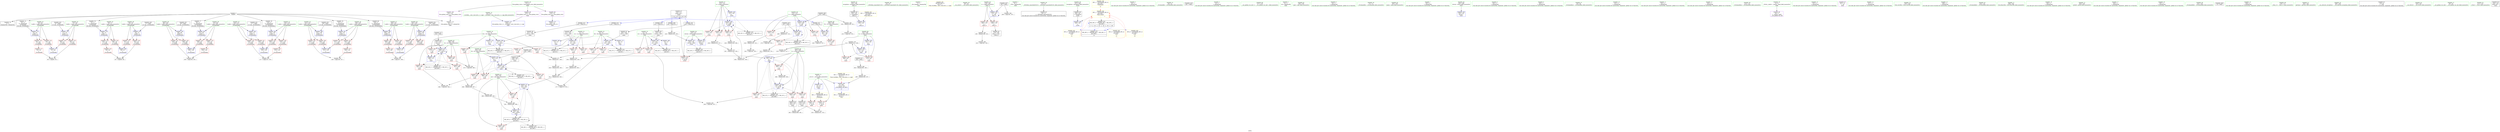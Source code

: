 digraph "SVFG" {
	label="SVFG";

	Node0x55e308a3db30 [shape=record,color=grey,label="{NodeID: 0\nNullPtr}"];
	Node0x55e308a3db30 -> Node0x55e308a63900[style=solid];
	Node0x55e308a3db30 -> Node0x55e308a63a00[style=solid];
	Node0x55e308a3db30 -> Node0x55e308a63ad0[style=solid];
	Node0x55e308a3db30 -> Node0x55e308a63ba0[style=solid];
	Node0x55e308a3db30 -> Node0x55e308a63c70[style=solid];
	Node0x55e308a3db30 -> Node0x55e308a63d40[style=solid];
	Node0x55e308a3db30 -> Node0x55e308a63e10[style=solid];
	Node0x55e308a3db30 -> Node0x55e308a69cd0[style=solid];
	Node0x55e308a71ec0 [shape=record,color=grey,label="{NodeID: 277\n339 = Binary(337, 338, )\n}"];
	Node0x55e308a71ec0 -> Node0x55e308a65ec0[style=solid];
	Node0x55e308a64d10 [shape=record,color=blue,label="{NodeID: 194\n200\<--191\n\<--\n_Z4in_cv\n}"];
	Node0x55e308a61e40 [shape=record,color=red,label="{NodeID: 111\n376\<--19\n\<--B2\nmain\n}"];
	Node0x55e308a61e40 -> Node0x55e308a72c40[style=solid];
	Node0x55e308a5ff90 [shape=record,color=green,label="{NodeID: 28\n32\<--33\n_ZNSt8ios_base4InitC1Ev\<--_ZNSt8ios_base4InitC1Ev_field_insensitive\n}"];
	Node0x55e308a67f10 [shape=record,color=red,label="{NodeID: 139\n172\<--160\n\<--t.addr\n_Z5chmaxRdd\n}"];
	Node0x55e308a67f10 -> Node0x55e308a64b70[style=solid];
	Node0x55e308a62910 [shape=record,color=green,label="{NodeID: 56\n220\<--221\nretval\<--retval_field_insensitive\n_Z2inv\n}"];
	Node0x55e308a62910 -> Node0x55e308a683f0[style=solid];
	Node0x55e308a62910 -> Node0x55e308a64f80[style=solid];
	Node0x55e308a62910 -> Node0x55e308a652c0[style=solid];
	Node0x55e308aa0130 [shape=record,color=black,label="{NodeID: 416\n329 = PHI(219, )\n}"];
	Node0x55e308aa0130 -> Node0x55e308a64760[style=solid];
	Node0x55e308a87e70 [shape=record,color=yellow,style=double,label="{NodeID: 333\n38V_1 = ENCHI(MR_38V_0)\npts\{11 \}\nFun[main]}"];
	Node0x55e308a87e70 -> Node0x55e308a61620[style=dashed];
	Node0x55e308a87e70 -> Node0x55e308a616f0[style=dashed];
	Node0x55e308a695d0 [shape=record,color=blue,label="{NodeID: 167\n9\<--10\n_ZL1G\<--\nGlob }"];
	Node0x55e308a695d0 -> Node0x55e308a87e70[style=dashed];
	Node0x55e308a641b0 [shape=record,color=black,label="{NodeID: 84\n200\<--195\n\<--exception\n_Z4in_cv\n}"];
	Node0x55e308a641b0 -> Node0x55e308a64d10[style=solid];
	Node0x55e308a5c830 [shape=record,color=green,label="{NodeID: 1\n7\<--1\n__dso_handle\<--dummyObj\nGlob }"];
	Node0x55e308a82070 [shape=record,color=yellow,style=double,label="{NodeID: 361\nRETMU(38V_2)\npts\{11 \}\nFun[_GLOBAL__sub_I_hos.lyric_2_1.cpp]}"];
	Node0x55e308a72040 [shape=record,color=grey,label="{NodeID: 278\n334 = Binary(332, 333, )\n}"];
	Node0x55e308a72040 -> Node0x55e308a66040[style=solid];
	Node0x55e308a64de0 [shape=record,color=blue,label="{NodeID: 195\n222\<--193\nx\<--\n_Z2inv\n}"];
	Node0x55e308a64de0 -> Node0x55e308a684c0[style=dashed];
	Node0x55e308a64de0 -> Node0x55e308a68590[style=dashed];
	Node0x55e308a64de0 -> Node0x55e308a65120[style=dashed];
	Node0x55e308a64de0 -> Node0x55e308a85e80[style=dashed];
	Node0x55e308a61f10 [shape=record,color=red,label="{NodeID: 112\n379\<--19\n\<--B2\nmain\n}"];
	Node0x55e308a61f10 -> Node0x55e308a6cf30[style=solid];
	Node0x55e308a60090 [shape=record,color=green,label="{NodeID: 29\n38\<--39\n__cxa_atexit\<--__cxa_atexit_field_insensitive\n}"];
	Node0x55e308a67fe0 [shape=record,color=red,label="{NodeID: 140\n168\<--162\n\<--f.addr\n_Z5chmaxRdd\n}"];
	Node0x55e308a67fe0 -> Node0x55e308a733c0[style=solid];
	Node0x55e308a629e0 [shape=record,color=green,label="{NodeID: 57\n222\<--223\nx\<--x_field_insensitive\n_Z2inv\n}"];
	Node0x55e308a629e0 -> Node0x55e308a684c0[style=solid];
	Node0x55e308a629e0 -> Node0x55e308a68590[style=solid];
	Node0x55e308a629e0 -> Node0x55e308a68660[style=solid];
	Node0x55e308a629e0 -> Node0x55e308a64de0[style=solid];
	Node0x55e308a629e0 -> Node0x55e308a65120[style=solid];
	Node0x55e308aa0270 [shape=record,color=black,label="{NodeID: 417\n354 = PHI()\n}"];
	Node0x55e308aa0270 -> Node0x55e308a64900[style=solid];
	Node0x55e308a696d0 [shape=record,color=blue,label="{NodeID: 168\n12\<--13\nA1\<--\nGlob }"];
	Node0x55e308a696d0 -> Node0x55e308a82690[style=dashed];
	Node0x55e308a64280 [shape=record,color=black,label="{NodeID: 85\n178\<--208\n_Z4in_cv_ret\<--\n_Z4in_cv\n}"];
	Node0x55e308a51110 [shape=record,color=green,label="{NodeID: 2\n8\<--1\n_ZTIi\<--dummyObj\nGlob }"];
	Node0x55e308a721c0 [shape=record,color=grey,label="{NodeID: 279\n315 = Binary(314, 260, )\n}"];
	Node0x55e308a721c0 -> Node0x55e308a656d0[style=solid];
	Node0x55e308a721c0 -> Node0x55e308a72dc0[style=solid];
	Node0x55e308a64eb0 [shape=record,color=blue,label="{NodeID: 196\n224\<--228\nc\<--call\n_Z2inv\n}"];
	Node0x55e308a64eb0 -> Node0x55e308a68730[style=dashed];
	Node0x55e308a64eb0 -> Node0x55e308a68800[style=dashed];
	Node0x55e308a64eb0 -> Node0x55e308a688d0[style=dashed];
	Node0x55e308a64eb0 -> Node0x55e308a64eb0[style=dashed];
	Node0x55e308a64eb0 -> Node0x55e308a651f0[style=dashed];
	Node0x55e308a64eb0 -> Node0x55e308a86380[style=dashed];
	Node0x55e308a61fe0 [shape=record,color=red,label="{NodeID: 113\n61\<--55\n\<--t.addr\n_Z5chminRii\n}"];
	Node0x55e308a61fe0 -> Node0x55e308a66d30[style=solid];
	Node0x55e308a60190 [shape=record,color=green,label="{NodeID: 30\n37\<--43\n_ZNSt8ios_base4InitD1Ev\<--_ZNSt8ios_base4InitD1Ev_field_insensitive\n}"];
	Node0x55e308a60190 -> Node0x55e308a63fe0[style=solid];
	Node0x55e308a680b0 [shape=record,color=red,label="{NodeID: 141\n171\<--162\n\<--f.addr\n_Z5chmaxRdd\n}"];
	Node0x55e308a680b0 -> Node0x55e308a64b70[style=solid];
	Node0x55e308a62ab0 [shape=record,color=green,label="{NodeID: 58\n224\<--225\nc\<--c_field_insensitive\n_Z2inv\n}"];
	Node0x55e308a62ab0 -> Node0x55e308a68730[style=solid];
	Node0x55e308a62ab0 -> Node0x55e308a68800[style=solid];
	Node0x55e308a62ab0 -> Node0x55e308a688d0[style=solid];
	Node0x55e308a62ab0 -> Node0x55e308a64eb0[style=solid];
	Node0x55e308a62ab0 -> Node0x55e308a651f0[style=solid];
	Node0x55e308aa0340 [shape=record,color=black,label="{NodeID: 418\n363 = PHI()\n}"];
	Node0x55e308aa0340 -> Node0x55e308a64aa0[style=solid];
	Node0x55e308a697d0 [shape=record,color=blue,label="{NodeID: 169\n15\<--13\nA2\<--\nGlob }"];
	Node0x55e308a697d0 -> Node0x55e308a82780[style=dashed];
	Node0x55e308a64350 [shape=record,color=black,label="{NodeID: 86\n249\<--247\n\<--exception\n_Z2inv\n}"];
	Node0x55e308a64350 -> Node0x55e308a65050[style=solid];
	Node0x55e308a502c0 [shape=record,color=green,label="{NodeID: 3\n10\<--1\n\<--dummyObj\nCan only get source location for instruction, argument, global var or function.}"];
	Node0x55e308a72340 [shape=record,color=grey,label="{NodeID: 280\n284 = Binary(285, 280, )\n}"];
	Node0x55e308a72340 -> Node0x55e308a724c0[style=solid];
	Node0x55e308a64f80 [shape=record,color=blue,label="{NodeID: 197\n220\<--240\nretval\<--sub3\n_Z2inv\n}"];
	Node0x55e308a64f80 -> Node0x55e308a85980[style=dashed];
	Node0x55e308a620b0 [shape=record,color=red,label="{NodeID: 114\n67\<--55\n\<--t.addr\n_Z5chminRii\n}"];
	Node0x55e308a620b0 -> Node0x55e308a69f70[style=solid];
	Node0x55e308a60290 [shape=record,color=green,label="{NodeID: 31\n50\<--51\n_Z5chminRii\<--_Z5chminRii_field_insensitive\n}"];
	Node0x55e308a68180 [shape=record,color=red,label="{NodeID: 142\n167\<--166\n\<--\n_Z5chmaxRdd\n}"];
	Node0x55e308a68180 -> Node0x55e308a733c0[style=solid];
	Node0x55e308a62b80 [shape=record,color=green,label="{NodeID: 59\n247\<--248\nexception\<--exception_field_insensitive\n_Z2inv\n}"];
	Node0x55e308a62b80 -> Node0x55e308a64350[style=solid];
	Node0x55e308aa0410 [shape=record,color=black,label="{NodeID: 419\n402 = PHI()\n}"];
	Node0x55e308a698d0 [shape=record,color=blue,label="{NodeID: 170\n17\<--13\nB1\<--\nGlob }"];
	Node0x55e308a698d0 -> Node0x55e308a82c80[style=dashed];
	Node0x55e308a64420 [shape=record,color=black,label="{NodeID: 87\n219\<--275\n_Z2inv_ret\<--\n_Z2inv\n|{<s0>7|<s1>12|<s2>13|<s3>14|<s4>15|<s5>16}}"];
	Node0x55e308a64420:s0 -> Node0x55e308a9f970[style=solid,color=blue];
	Node0x55e308a64420:s1 -> Node0x55e308a9fc40[style=solid,color=blue];
	Node0x55e308a64420:s2 -> Node0x55e308a9fd70[style=solid,color=blue];
	Node0x55e308a64420:s3 -> Node0x55e308a9feb0[style=solid,color=blue];
	Node0x55e308a64420:s4 -> Node0x55e308a9fff0[style=solid,color=blue];
	Node0x55e308a64420:s5 -> Node0x55e308aa0130[style=solid,color=blue];
	Node0x55e308a50ab0 [shape=record,color=green,label="{NodeID: 4\n13\<--1\n\<--dummyObj\nCan only get source location for instruction, argument, global var or function.}"];
	Node0x55e308a724c0 [shape=record,color=grey,label="{NodeID: 281\n286 = Binary(284, 287, )\n}"];
	Node0x55e308a724c0 -> Node0x55e308a65390[style=solid];
	Node0x55e308a65050 [shape=record,color=blue,label="{NodeID: 198\n249\<--191\n\<--\n_Z2inv\n}"];
	Node0x55e308a66b90 [shape=record,color=red,label="{NodeID: 115\n63\<--57\n\<--f.addr\n_Z5chminRii\n}"];
	Node0x55e308a66b90 -> Node0x55e308a73cc0[style=solid];
	Node0x55e308a60390 [shape=record,color=green,label="{NodeID: 32\n55\<--56\nt.addr\<--t.addr_field_insensitive\n_Z5chminRii\n}"];
	Node0x55e308a60390 -> Node0x55e308a61fe0[style=solid];
	Node0x55e308a60390 -> Node0x55e308a620b0[style=solid];
	Node0x55e308a60390 -> Node0x55e308a69dd0[style=solid];
	Node0x55e308a68250 [shape=record,color=red,label="{NodeID: 143\n189\<--179\n\<--c\n_Z4in_cv\n}"];
	Node0x55e308a68250 -> Node0x55e308a727c0[style=solid];
	Node0x55e308a62c50 [shape=record,color=green,label="{NodeID: 60\n277\<--278\n__cxx_global_var_init.1\<--__cxx_global_var_init.1_field_insensitive\n}"];
	Node0x55e308aa04e0 [shape=record,color=black,label="{NodeID: 420\n75 = PHI()\n1st arg _Z5chmaxRii }"];
	Node0x55e308aa04e0 -> Node0x55e308a6a110[style=solid];
	Node0x55e308a699d0 [shape=record,color=blue,label="{NodeID: 171\n19\<--13\nB2\<--\nGlob }"];
	Node0x55e308a699d0 -> Node0x55e308a83180[style=dashed];
	Node0x55e308a644f0 [shape=record,color=black,label="{NodeID: 88\n321\<--320\nconv\<--call1\nmain\n}"];
	Node0x55e308a644f0 -> Node0x55e308a657a0[style=solid];
	Node0x55e308a50b40 [shape=record,color=green,label="{NodeID: 5\n21\<--1\n.str\<--dummyObj\nGlob }"];
	Node0x55e308a72640 [shape=record,color=grey,label="{NodeID: 282\n362 = Binary(360, 361, )\n}"];
	Node0x55e308a65120 [shape=record,color=blue,label="{NodeID: 199\n222\<--264\nx\<--add8\n_Z2inv\n}"];
	Node0x55e308a65120 -> Node0x55e308a684c0[style=dashed];
	Node0x55e308a65120 -> Node0x55e308a68590[style=dashed];
	Node0x55e308a65120 -> Node0x55e308a68660[style=dashed];
	Node0x55e308a65120 -> Node0x55e308a65120[style=dashed];
	Node0x55e308a65120 -> Node0x55e308a85e80[style=dashed];
	Node0x55e308a66c60 [shape=record,color=red,label="{NodeID: 116\n66\<--57\n\<--f.addr\n_Z5chminRii\n}"];
	Node0x55e308a66c60 -> Node0x55e308a69f70[style=solid];
	Node0x55e308a60460 [shape=record,color=green,label="{NodeID: 33\n57\<--58\nf.addr\<--f.addr_field_insensitive\n_Z5chminRii\n}"];
	Node0x55e308a60460 -> Node0x55e308a66b90[style=solid];
	Node0x55e308a60460 -> Node0x55e308a66c60[style=solid];
	Node0x55e308a60460 -> Node0x55e308a69ea0[style=solid];
	Node0x55e308a68320 [shape=record,color=red,label="{NodeID: 144\n208\<--179\n\<--c\n_Z4in_cv\n}"];
	Node0x55e308a68320 -> Node0x55e308a64280[style=solid];
	Node0x55e308a62d50 [shape=record,color=green,label="{NodeID: 61\n282\<--283\nsqrt\<--sqrt_field_insensitive\n}"];
	Node0x55e308aa05e0 [shape=record,color=black,label="{NodeID: 421\n117 = PHI()\n1st arg _Z5chmaxRxx }"];
	Node0x55e308aa05e0 -> Node0x55e308a6a5f0[style=solid];
	Node0x55e308a88300 [shape=record,color=yellow,style=double,label="{NodeID: 338\n36V_1 = ENCHI(MR_36V_0)\npts\{248 \}\nFun[main]|{<s0>12}}"];
	Node0x55e308a88300:s0 -> Node0x55e308a893b0[style=dashed,color=red];
	Node0x55e308a69ad0 [shape=record,color=blue,label="{NodeID: 172\n419\<--24\nllvm.global_ctors_0\<--\nGlob }"];
	Node0x55e308a645c0 [shape=record,color=black,label="{NodeID: 89\n324\<--323\nconv3\<--call2\nmain\n}"];
	Node0x55e308a645c0 -> Node0x55e308a65870[style=solid];
	Node0x55e308a552c0 [shape=record,color=green,label="{NodeID: 6\n24\<--1\n\<--dummyObj\nCan only get source location for instruction, argument, global var or function.}"];
	Node0x55e308a727c0 [shape=record,color=grey,label="{NodeID: 283\n190 = Binary(189, 191, )\n}"];
	Node0x55e308a727c0 -> Node0x55e308a73fc0[style=solid];
	Node0x55e308a651f0 [shape=record,color=blue,label="{NodeID: 200\n224\<--267\nc\<--call9\n_Z2inv\n}"];
	Node0x55e308a651f0 -> Node0x55e308a688d0[style=dashed];
	Node0x55e308a651f0 -> Node0x55e308a651f0[style=dashed];
	Node0x55e308a651f0 -> Node0x55e308a86380[style=dashed];
	Node0x55e308a66d30 [shape=record,color=red,label="{NodeID: 117\n62\<--61\n\<--\n_Z5chminRii\n}"];
	Node0x55e308a66d30 -> Node0x55e308a73cc0[style=solid];
	Node0x55e308a60530 [shape=record,color=green,label="{NodeID: 34\n71\<--72\n_Z5chmaxRii\<--_Z5chmaxRii_field_insensitive\n}"];
	Node0x55e308a82690 [shape=record,color=black,label="{NodeID: 311\nMR_41V_2 = PHI(MR_41V_3, MR_41V_1, )\npts\{14 \}\n}"];
	Node0x55e308a82690 -> Node0x55e308a657a0[style=dashed];
	Node0x55e308a683f0 [shape=record,color=red,label="{NodeID: 145\n275\<--220\n\<--retval\n_Z2inv\n}"];
	Node0x55e308a683f0 -> Node0x55e308a64420[style=solid];
	Node0x55e308a62e50 [shape=record,color=green,label="{NodeID: 62\n292\<--293\nmain\<--main_field_insensitive\n}"];
	Node0x55e308aa0800 [shape=record,color=black,label="{NodeID: 422\n96 = PHI()\n1st arg _Z5chminRxx }"];
	Node0x55e308aa0800 -> Node0x55e308a6a380[style=solid];
	Node0x55e308a69bd0 [shape=record,color=blue,label="{NodeID: 173\n420\<--25\nllvm.global_ctors_1\<--_GLOBAL__sub_I_hos.lyric_2_1.cpp\nGlob }"];
	Node0x55e308a64690 [shape=record,color=black,label="{NodeID: 90\n327\<--326\nconv5\<--call4\nmain\n}"];
	Node0x55e308a64690 -> Node0x55e308a65940[style=solid];
	Node0x55e308a55350 [shape=record,color=green,label="{NodeID: 7\n187\<--1\n\<--dummyObj\nCan only get source location for instruction, argument, global var or function.}"];
	Node0x55e308a72940 [shape=record,color=grey,label="{NodeID: 284\n245 = cmp(244, 193, )\n}"];
	Node0x55e308a652c0 [shape=record,color=blue,label="{NodeID: 201\n220\<--272\nretval\<--\n_Z2inv\n}"];
	Node0x55e308a652c0 -> Node0x55e308a85980[style=dashed];
	Node0x55e308a66e00 [shape=record,color=red,label="{NodeID: 118\n82\<--76\n\<--t.addr\n_Z5chmaxRii\n}"];
	Node0x55e308a66e00 -> Node0x55e308a67140[style=solid];
	Node0x55e308a60630 [shape=record,color=green,label="{NodeID: 35\n76\<--77\nt.addr\<--t.addr_field_insensitive\n_Z5chmaxRii\n}"];
	Node0x55e308a60630 -> Node0x55e308a66e00[style=solid];
	Node0x55e308a60630 -> Node0x55e308a66ed0[style=solid];
	Node0x55e308a60630 -> Node0x55e308a6a040[style=solid];
	Node0x55e308a82780 [shape=record,color=black,label="{NodeID: 312\nMR_43V_2 = PHI(MR_43V_3, MR_43V_1, )\npts\{16 \}\n}"];
	Node0x55e308a82780 -> Node0x55e308a65870[style=dashed];
	Node0x55e308a684c0 [shape=record,color=red,label="{NodeID: 146\n255\<--222\n\<--x\n_Z2inv\n}"];
	Node0x55e308a684c0 -> Node0x55e308a66640[style=solid];
	Node0x55e308a62f50 [shape=record,color=green,label="{NodeID: 63\n295\<--296\nretval\<--retval_field_insensitive\nmain\n}"];
	Node0x55e308a62f50 -> Node0x55e308a65460[style=solid];
	Node0x55e308aa08d0 [shape=record,color=black,label="{NodeID: 423\n138 = PHI()\n1st arg _Z5chminRdd }"];
	Node0x55e308aa08d0 -> Node0x55e308a6a860[style=solid];
	Node0x55e308a69cd0 [shape=record,color=blue, style = dotted,label="{NodeID: 174\n421\<--3\nllvm.global_ctors_2\<--dummyVal\nGlob }"];
	Node0x55e308a64760 [shape=record,color=black,label="{NodeID: 91\n330\<--329\nconv7\<--call6\nmain\n}"];
	Node0x55e308a64760 -> Node0x55e308a65a10[style=solid];
	Node0x55e308a553e0 [shape=record,color=green,label="{NodeID: 8\n191\<--1\n\<--dummyObj\nCan only get source location for instruction, argument, global var or function.}"];
	Node0x55e308a72ac0 [shape=record,color=grey,label="{NodeID: 285\n384 = cmp(382, 383, )\n}"];
	Node0x55e308a65390 [shape=record,color=blue,label="{NodeID: 202\n9\<--286\n_ZL1G\<--div\n__cxx_global_var_init.1\n|{<s0>21}}"];
	Node0x55e308a65390:s0 -> Node0x55e308a6c540[style=dashed,color=blue];
	Node0x55e308a66ed0 [shape=record,color=red,label="{NodeID: 119\n88\<--76\n\<--t.addr\n_Z5chmaxRii\n}"];
	Node0x55e308a66ed0 -> Node0x55e308a6a1e0[style=solid];
	Node0x55e308a60700 [shape=record,color=green,label="{NodeID: 36\n78\<--79\nf.addr\<--f.addr_field_insensitive\n_Z5chmaxRii\n}"];
	Node0x55e308a60700 -> Node0x55e308a66fa0[style=solid];
	Node0x55e308a60700 -> Node0x55e308a67070[style=solid];
	Node0x55e308a60700 -> Node0x55e308a6a110[style=solid];
	Node0x55e308a82c80 [shape=record,color=black,label="{NodeID: 313\nMR_45V_2 = PHI(MR_45V_3, MR_45V_1, )\npts\{18 \}\n}"];
	Node0x55e308a82c80 -> Node0x55e308a65940[style=dashed];
	Node0x55e308a68590 [shape=record,color=red,label="{NodeID: 147\n258\<--222\n\<--x\n_Z2inv\n}"];
	Node0x55e308a68590 -> Node0x55e308a66340[style=solid];
	Node0x55e308a63020 [shape=record,color=green,label="{NodeID: 64\n297\<--298\na\<--a_field_insensitive\nmain\n}"];
	Node0x55e308a63020 -> Node0x55e308a689a0[style=solid];
	Node0x55e308a63020 -> Node0x55e308a68a70[style=solid];
	Node0x55e308a63020 -> Node0x55e308a68b40[style=solid];
	Node0x55e308a63020 -> Node0x55e308a68c10[style=solid];
	Node0x55e308a63020 -> Node0x55e308a6cbf0[style=solid];
	Node0x55e308a63020 -> Node0x55e308a6d0d0[style=solid];
	Node0x55e308aa09d0 [shape=record,color=black,label="{NodeID: 424\n159 = PHI()\n1st arg _Z5chmaxRdd }"];
	Node0x55e308aa09d0 -> Node0x55e308a6aad0[style=solid];
	Node0x55e308a69dd0 [shape=record,color=blue,label="{NodeID: 175\n55\<--53\nt.addr\<--t\n_Z5chminRii\n}"];
	Node0x55e308a69dd0 -> Node0x55e308a61fe0[style=dashed];
	Node0x55e308a69dd0 -> Node0x55e308a620b0[style=dashed];
	Node0x55e308a64830 [shape=record,color=black,label="{NodeID: 92\n351\<--350\nconv13\<--\nmain\n}"];
	Node0x55e308a64830 -> Node0x55e308a6f6b0[style=solid];
	Node0x55e308a5e9b0 [shape=record,color=green,label="{NodeID: 9\n193\<--1\n\<--dummyObj\nCan only get source location for instruction, argument, global var or function.}"];
	Node0x55e308a72c40 [shape=record,color=grey,label="{NodeID: 286\n377 = cmp(375, 376, )\n}"];
	Node0x55e308a65460 [shape=record,color=blue,label="{NodeID: 203\n295\<--193\nretval\<--\nmain\n}"];
	Node0x55e308a66fa0 [shape=record,color=red,label="{NodeID: 120\n84\<--78\n\<--f.addr\n_Z5chmaxRii\n}"];
	Node0x55e308a66fa0 -> Node0x55e308a73b40[style=solid];
	Node0x55e308a607d0 [shape=record,color=green,label="{NodeID: 37\n92\<--93\n_Z5chminRxx\<--_Z5chminRxx_field_insensitive\n}"];
	Node0x55e308a83180 [shape=record,color=black,label="{NodeID: 314\nMR_47V_2 = PHI(MR_47V_3, MR_47V_1, )\npts\{20 \}\n}"];
	Node0x55e308a83180 -> Node0x55e308a65a10[style=dashed];
	Node0x55e308a68660 [shape=record,color=red,label="{NodeID: 148\n272\<--222\n\<--x\n_Z2inv\n}"];
	Node0x55e308a68660 -> Node0x55e308a652c0[style=solid];
	Node0x55e308a630f0 [shape=record,color=green,label="{NodeID: 65\n299\<--300\nb1\<--b1_field_insensitive\nmain\n}"];
	Node0x55e308a630f0 -> Node0x55e308a68ce0[style=solid];
	Node0x55e308a630f0 -> Node0x55e308a68db0[style=solid];
	Node0x55e308a630f0 -> Node0x55e308a68e80[style=solid];
	Node0x55e308a630f0 -> Node0x55e308a6ccc0[style=solid];
	Node0x55e308a630f0 -> Node0x55e308a6ce60[style=solid];
	Node0x55e308aa0ad0 [shape=record,color=black,label="{NodeID: 425\n54 = PHI()\n1st arg _Z5chminRii }"];
	Node0x55e308aa0ad0 -> Node0x55e308a69ea0[style=solid];
	Node0x55e308a69ea0 [shape=record,color=blue,label="{NodeID: 176\n57\<--54\nf.addr\<--f\n_Z5chminRii\n}"];
	Node0x55e308a69ea0 -> Node0x55e308a66b90[style=dashed];
	Node0x55e308a69ea0 -> Node0x55e308a66c60[style=dashed];
	Node0x55e308a64900 [shape=record,color=black,label="{NodeID: 93\n357\<--354\nconv14\<--\nmain\n}"];
	Node0x55e308a64900 -> Node0x55e308a6ccc0[style=solid];
	Node0x55e308a5ea40 [shape=record,color=green,label="{NodeID: 10\n197\<--1\n\<--dummyObj\nCan only get source location for instruction, argument, global var or function.}"];
	Node0x55e308a72dc0 [shape=record,color=grey,label="{NodeID: 287\n318 = cmp(315, 317, )\n}"];
	Node0x55e308a65530 [shape=record,color=blue,label="{NodeID: 204\n305\<--310\nTC\<--call\nmain\n}"];
	Node0x55e308a65530 -> Node0x55e308a69360[style=dashed];
	Node0x55e308a67070 [shape=record,color=red,label="{NodeID: 121\n87\<--78\n\<--f.addr\n_Z5chmaxRii\n}"];
	Node0x55e308a67070 -> Node0x55e308a6a1e0[style=solid];
	Node0x55e308a608d0 [shape=record,color=green,label="{NodeID: 38\n97\<--98\nt.addr\<--t.addr_field_insensitive\n_Z5chminRxx\n}"];
	Node0x55e308a608d0 -> Node0x55e308a67210[style=solid];
	Node0x55e308a608d0 -> Node0x55e308a672e0[style=solid];
	Node0x55e308a608d0 -> Node0x55e308a6a2b0[style=solid];
	Node0x55e308a83680 [shape=record,color=black,label="{NodeID: 315\nMR_36V_3 = PHI(MR_36V_7, MR_36V_2, )\npts\{248 \}\n|{<s0>13}}"];
	Node0x55e308a83680:s0 -> Node0x55e308a893b0[style=dashed,color=red];
	Node0x55e308a68730 [shape=record,color=red,label="{NodeID: 149\n235\<--224\n\<--c\n_Z2inv\n}"];
	Node0x55e308a68730 -> Node0x55e308a730c0[style=solid];
	Node0x55e308a631c0 [shape=record,color=green,label="{NodeID: 66\n301\<--302\nb2\<--b2_field_insensitive\nmain\n}"];
	Node0x55e308a631c0 -> Node0x55e308a68f50[style=solid];
	Node0x55e308a631c0 -> Node0x55e308a69020[style=solid];
	Node0x55e308a631c0 -> Node0x55e308a690f0[style=solid];
	Node0x55e308a631c0 -> Node0x55e308a6cd90[style=solid];
	Node0x55e308a631c0 -> Node0x55e308a6cf30[style=solid];
	Node0x55e308a6f530 [shape=record,color=grey,label="{NodeID: 260\n244 = Binary(243, 191, )\n}"];
	Node0x55e308a6f530 -> Node0x55e308a72940[style=solid];
	Node0x55e308a69f70 [shape=record,color=blue,label="{NodeID: 177\n67\<--66\n\<--\n_Z5chminRii\n}"];
	Node0x55e308a649d0 [shape=record,color=black,label="{NodeID: 94\n360\<--359\nconv15\<--\nmain\n}"];
	Node0x55e308a649d0 -> Node0x55e308a72640[style=solid];
	Node0x55e308a5ead0 [shape=record,color=green,label="{NodeID: 11\n231\<--1\n\<--dummyObj\nCan only get source location for instruction, argument, global var or function.}"];
	Node0x55e308a72f40 [shape=record,color=grey,label="{NodeID: 288\n232 = cmp(230, 233, )\n}"];
	Node0x55e308a65600 [shape=record,color=blue,label="{NodeID: 205\n307\<--193\ntc\<--\nmain\n}"];
	Node0x55e308a65600 -> Node0x55e308a69430[style=dashed];
	Node0x55e308a65600 -> Node0x55e308a656d0[style=dashed];
	Node0x55e308a67140 [shape=record,color=red,label="{NodeID: 122\n83\<--82\n\<--\n_Z5chmaxRii\n}"];
	Node0x55e308a67140 -> Node0x55e308a73b40[style=solid];
	Node0x55e308a609a0 [shape=record,color=green,label="{NodeID: 39\n99\<--100\nf.addr\<--f.addr_field_insensitive\n_Z5chminRxx\n}"];
	Node0x55e308a609a0 -> Node0x55e308a673b0[style=solid];
	Node0x55e308a609a0 -> Node0x55e308a67480[style=solid];
	Node0x55e308a609a0 -> Node0x55e308a6a380[style=solid];
	Node0x55e308a83b80 [shape=record,color=black,label="{NodeID: 316\nMR_52V_2 = PHI(MR_52V_4, MR_52V_1, )\npts\{298 \}\n}"];
	Node0x55e308a83b80 -> Node0x55e308a6cbf0[style=dashed];
	Node0x55e308a68800 [shape=record,color=red,label="{NodeID: 150\n243\<--224\n\<--c\n_Z2inv\n}"];
	Node0x55e308a68800 -> Node0x55e308a6f530[style=solid];
	Node0x55e308a63290 [shape=record,color=green,label="{NodeID: 67\n303\<--304\nans\<--ans_field_insensitive\nmain\n}"];
	Node0x55e308a63290 -> Node0x55e308a691c0[style=solid];
	Node0x55e308a63290 -> Node0x55e308a69290[style=solid];
	Node0x55e308a63290 -> Node0x55e308a65ae0[style=solid];
	Node0x55e308a63290 -> Node0x55e308a6d000[style=solid];
	Node0x55e308a6f6b0 [shape=record,color=grey,label="{NodeID: 261\n353 = Binary(351, 352, )\n}"];
	Node0x55e308a6a040 [shape=record,color=blue,label="{NodeID: 178\n76\<--74\nt.addr\<--t\n_Z5chmaxRii\n}"];
	Node0x55e308a6a040 -> Node0x55e308a66e00[style=dashed];
	Node0x55e308a6a040 -> Node0x55e308a66ed0[style=dashed];
	Node0x55e308a64aa0 [shape=record,color=black,label="{NodeID: 95\n366\<--363\nconv17\<--\nmain\n}"];
	Node0x55e308a64aa0 -> Node0x55e308a6cd90[style=solid];
	Node0x55e308a5f3a0 [shape=record,color=green,label="{NodeID: 12\n233\<--1\n\<--dummyObj\nCan only get source location for instruction, argument, global var or function.}"];
	Node0x55e308a730c0 [shape=record,color=grey,label="{NodeID: 289\n236 = cmp(235, 237, )\n}"];
	Node0x55e308a656d0 [shape=record,color=blue,label="{NodeID: 206\n307\<--315\ntc\<--inc\nmain\n}"];
	Node0x55e308a656d0 -> Node0x55e308a69430[style=dashed];
	Node0x55e308a656d0 -> Node0x55e308a69500[style=dashed];
	Node0x55e308a656d0 -> Node0x55e308a656d0[style=dashed];
	Node0x55e308a67210 [shape=record,color=red,label="{NodeID: 123\n103\<--97\n\<--t.addr\n_Z5chminRxx\n}"];
	Node0x55e308a67210 -> Node0x55e308a67550[style=solid];
	Node0x55e308a60a70 [shape=record,color=green,label="{NodeID: 40\n113\<--114\n_Z5chmaxRxx\<--_Z5chmaxRxx_field_insensitive\n}"];
	Node0x55e308a84080 [shape=record,color=black,label="{NodeID: 317\nMR_54V_2 = PHI(MR_54V_3, MR_54V_1, )\npts\{300 \}\n}"];
	Node0x55e308a84080 -> Node0x55e308a6ccc0[style=dashed];
	Node0x55e308a84080 -> Node0x55e308a84080[style=dashed];
	Node0x55e308a688d0 [shape=record,color=red,label="{NodeID: 151\n262\<--224\n\<--c\n_Z2inv\n}"];
	Node0x55e308a688d0 -> Node0x55e308a667c0[style=solid];
	Node0x55e308a63360 [shape=record,color=green,label="{NodeID: 68\n305\<--306\nTC\<--TC_field_insensitive\nmain\n}"];
	Node0x55e308a63360 -> Node0x55e308a69360[style=solid];
	Node0x55e308a63360 -> Node0x55e308a65530[style=solid];
	Node0x55e308a6f830 [shape=record,color=grey,label="{NodeID: 262\n240 = Binary(193, 239, )\n}"];
	Node0x55e308a6f830 -> Node0x55e308a64f80[style=solid];
	Node0x55e308a6a110 [shape=record,color=blue,label="{NodeID: 179\n78\<--75\nf.addr\<--f\n_Z5chmaxRii\n}"];
	Node0x55e308a6a110 -> Node0x55e308a66fa0[style=dashed];
	Node0x55e308a6a110 -> Node0x55e308a67070[style=dashed];
	Node0x55e308a61180 [shape=record,color=purple,label="{NodeID: 96\n34\<--4\n\<--_ZStL8__ioinit\n__cxx_global_var_init\n}"];
	Node0x55e308a5f430 [shape=record,color=green,label="{NodeID: 13\n237\<--1\n\<--dummyObj\nCan only get source location for instruction, argument, global var or function.}"];
	Node0x55e308a73240 [shape=record,color=grey,label="{NodeID: 290\n270 = cmp(269, 233, )\n}"];
	Node0x55e308a657a0 [shape=record,color=blue,label="{NodeID: 207\n12\<--321\nA1\<--conv\nmain\n}"];
	Node0x55e308a657a0 -> Node0x55e308a617c0[style=dashed];
	Node0x55e308a657a0 -> Node0x55e308a61890[style=dashed];
	Node0x55e308a657a0 -> Node0x55e308a82690[style=dashed];
	Node0x55e308a672e0 [shape=record,color=red,label="{NodeID: 124\n109\<--97\n\<--t.addr\n_Z5chminRxx\n}"];
	Node0x55e308a672e0 -> Node0x55e308a6a450[style=solid];
	Node0x55e308a60b70 [shape=record,color=green,label="{NodeID: 41\n118\<--119\nt.addr\<--t.addr_field_insensitive\n_Z5chmaxRxx\n}"];
	Node0x55e308a60b70 -> Node0x55e308a67620[style=solid];
	Node0x55e308a60b70 -> Node0x55e308a676f0[style=solid];
	Node0x55e308a60b70 -> Node0x55e308a6a520[style=solid];
	Node0x55e308a6bfc0 [shape=record,color=yellow,style=double,label="{NodeID: 401\n36V_4 = CSCHI(MR_36V_3)\npts\{248 \}\nCS[]|{<s0>14}}"];
	Node0x55e308a6bfc0:s0 -> Node0x55e308a893b0[style=dashed,color=red];
	Node0x55e308a84580 [shape=record,color=black,label="{NodeID: 318\nMR_56V_2 = PHI(MR_56V_3, MR_56V_1, )\npts\{302 \}\n}"];
	Node0x55e308a84580 -> Node0x55e308a6cd90[style=dashed];
	Node0x55e308a84580 -> Node0x55e308a84580[style=dashed];
	Node0x55e308a689a0 [shape=record,color=red,label="{NodeID: 152\n346\<--297\n\<--a\nmain\n}"];
	Node0x55e308a689a0 -> Node0x55e308a74140[style=solid];
	Node0x55e308a63430 [shape=record,color=green,label="{NodeID: 69\n307\<--308\ntc\<--tc_field_insensitive\nmain\n}"];
	Node0x55e308a63430 -> Node0x55e308a69430[style=solid];
	Node0x55e308a63430 -> Node0x55e308a69500[style=solid];
	Node0x55e308a63430 -> Node0x55e308a65600[style=solid];
	Node0x55e308a63430 -> Node0x55e308a656d0[style=solid];
	Node0x55e308a6f9b0 [shape=record,color=grey,label="{NodeID: 263\n396 = Binary(395, 336, )\n}"];
	Node0x55e308a6f9b0 -> Node0x55e308a6d0d0[style=solid];
	Node0x55e308a6a1e0 [shape=record,color=blue,label="{NodeID: 180\n88\<--87\n\<--\n_Z5chmaxRii\n}"];
	Node0x55e308a61250 [shape=record,color=purple,label="{NodeID: 97\n401\<--21\n\<--.str\nmain\n}"];
	Node0x55e308a5f4c0 [shape=record,color=green,label="{NodeID: 14\n257\<--1\n\<--dummyObj\nCan only get source location for instruction, argument, global var or function.}"];
	Node0x55e308a733c0 [shape=record,color=grey,label="{NodeID: 291\n169 = cmp(167, 168, )\n}"];
	Node0x55e308a65870 [shape=record,color=blue,label="{NodeID: 208\n15\<--324\nA2\<--conv3\nmain\n}"];
	Node0x55e308a65870 -> Node0x55e308a61960[style=dashed];
	Node0x55e308a65870 -> Node0x55e308a61a30[style=dashed];
	Node0x55e308a65870 -> Node0x55e308a82780[style=dashed];
	Node0x55e308a673b0 [shape=record,color=red,label="{NodeID: 125\n105\<--99\n\<--f.addr\n_Z5chminRxx\n}"];
	Node0x55e308a673b0 -> Node0x55e308a73840[style=solid];
	Node0x55e308a60c40 [shape=record,color=green,label="{NodeID: 42\n120\<--121\nf.addr\<--f.addr_field_insensitive\n_Z5chmaxRxx\n}"];
	Node0x55e308a60c40 -> Node0x55e308a677c0[style=solid];
	Node0x55e308a60c40 -> Node0x55e308a67890[style=solid];
	Node0x55e308a60c40 -> Node0x55e308a6a5f0[style=solid];
	Node0x55e308a6c120 [shape=record,color=yellow,style=double,label="{NodeID: 402\n36V_5 = CSCHI(MR_36V_4)\npts\{248 \}\nCS[]|{<s0>15}}"];
	Node0x55e308a6c120:s0 -> Node0x55e308a893b0[style=dashed,color=red];
	Node0x55e308a84a80 [shape=record,color=black,label="{NodeID: 319\nMR_58V_2 = PHI(MR_58V_4, MR_58V_1, )\npts\{304 \}\n}"];
	Node0x55e308a84a80 -> Node0x55e308a65ae0[style=dashed];
	Node0x55e308a68a70 [shape=record,color=red,label="{NodeID: 153\n350\<--297\n\<--a\nmain\n}"];
	Node0x55e308a68a70 -> Node0x55e308a64830[style=solid];
	Node0x55e308a63500 [shape=record,color=green,label="{NodeID: 70\n355\<--356\nllvm.ceil.f64\<--llvm.ceil.f64_field_insensitive\n}"];
	Node0x55e308a6fb30 [shape=record,color=grey,label="{NodeID: 264\n388 = Binary(386, 387, )\n}"];
	Node0x55e308a6fb30 -> Node0x55e308a65bc0[style=solid];
	Node0x55e308a6a2b0 [shape=record,color=blue,label="{NodeID: 181\n97\<--95\nt.addr\<--t\n_Z5chminRxx\n}"];
	Node0x55e308a6a2b0 -> Node0x55e308a67210[style=dashed];
	Node0x55e308a6a2b0 -> Node0x55e308a672e0[style=dashed];
	Node0x55e308a61320 [shape=record,color=purple,label="{NodeID: 98\n419\<--23\nllvm.global_ctors_0\<--llvm.global_ctors\nGlob }"];
	Node0x55e308a61320 -> Node0x55e308a69ad0[style=solid];
	Node0x55e308a5f550 [shape=record,color=green,label="{NodeID: 15\n260\<--1\n\<--dummyObj\nCan only get source location for instruction, argument, global var or function.}"];
	Node0x55e308a73540 [shape=record,color=grey,label="{NodeID: 292\n127 = cmp(125, 126, )\n}"];
	Node0x55e308a65940 [shape=record,color=blue,label="{NodeID: 209\n17\<--327\nB1\<--conv5\nmain\n}"];
	Node0x55e308a65940 -> Node0x55e308a61b00[style=dashed];
	Node0x55e308a65940 -> Node0x55e308a61bd0[style=dashed];
	Node0x55e308a65940 -> Node0x55e308a61ca0[style=dashed];
	Node0x55e308a65940 -> Node0x55e308a82c80[style=dashed];
	Node0x55e308a67480 [shape=record,color=red,label="{NodeID: 126\n108\<--99\n\<--f.addr\n_Z5chminRxx\n}"];
	Node0x55e308a67480 -> Node0x55e308a6a450[style=solid];
	Node0x55e308a60d10 [shape=record,color=green,label="{NodeID: 43\n134\<--135\n_Z5chminRdd\<--_Z5chminRdd_field_insensitive\n}"];
	Node0x55e308a6c280 [shape=record,color=yellow,style=double,label="{NodeID: 403\n36V_6 = CSCHI(MR_36V_5)\npts\{248 \}\nCS[]|{<s0>16}}"];
	Node0x55e308a6c280:s0 -> Node0x55e308a893b0[style=dashed,color=red];
	Node0x55e308a68b40 [shape=record,color=red,label="{NodeID: 154\n359\<--297\n\<--a\nmain\n}"];
	Node0x55e308a68b40 -> Node0x55e308a649d0[style=solid];
	Node0x55e308a63600 [shape=record,color=green,label="{NodeID: 71\n364\<--365\nllvm.floor.f64\<--llvm.floor.f64_field_insensitive\n}"];
	Node0x55e308a65bc0 [shape=record,color=grey,label="{NodeID: 265\n389 = Binary(388, 336, )\n}"];
	Node0x55e308a65bc0 -> Node0x55e308a65d40[style=solid];
	Node0x55e308a6a380 [shape=record,color=blue,label="{NodeID: 182\n99\<--96\nf.addr\<--f\n_Z5chminRxx\n}"];
	Node0x55e308a6a380 -> Node0x55e308a673b0[style=dashed];
	Node0x55e308a6a380 -> Node0x55e308a67480[style=dashed];
	Node0x55e308a61420 [shape=record,color=purple,label="{NodeID: 99\n420\<--23\nllvm.global_ctors_1\<--llvm.global_ctors\nGlob }"];
	Node0x55e308a61420 -> Node0x55e308a69bd0[style=solid];
	Node0x55e308a5f5e0 [shape=record,color=green,label="{NodeID: 16\n281\<--1\n\<--dummyObj\nCan only get source location for instruction, argument, global var or function.}"];
	Node0x55e308a736c0 [shape=record,color=grey,label="{NodeID: 293\n148 = cmp(146, 147, )\n}"];
	Node0x55e308a65a10 [shape=record,color=blue,label="{NodeID: 210\n19\<--330\nB2\<--conv7\nmain\n}"];
	Node0x55e308a65a10 -> Node0x55e308a61d70[style=dashed];
	Node0x55e308a65a10 -> Node0x55e308a61e40[style=dashed];
	Node0x55e308a65a10 -> Node0x55e308a61f10[style=dashed];
	Node0x55e308a65a10 -> Node0x55e308a83180[style=dashed];
	Node0x55e308a67550 [shape=record,color=red,label="{NodeID: 127\n104\<--103\n\<--\n_Z5chminRxx\n}"];
	Node0x55e308a67550 -> Node0x55e308a73840[style=solid];
	Node0x55e308a60e10 [shape=record,color=green,label="{NodeID: 44\n139\<--140\nt.addr\<--t.addr_field_insensitive\n_Z5chminRdd\n}"];
	Node0x55e308a60e10 -> Node0x55e308a67a30[style=solid];
	Node0x55e308a60e10 -> Node0x55e308a67b00[style=solid];
	Node0x55e308a60e10 -> Node0x55e308a6a790[style=solid];
	Node0x55e308a68c10 [shape=record,color=red,label="{NodeID: 155\n395\<--297\n\<--a\nmain\n}"];
	Node0x55e308a68c10 -> Node0x55e308a6f9b0[style=solid];
	Node0x55e308a63700 [shape=record,color=green,label="{NodeID: 72\n403\<--404\nprintf\<--printf_field_insensitive\n}"];
	Node0x55e308a65d40 [shape=record,color=grey,label="{NodeID: 266\n391 = Binary(390, 389, )\n}"];
	Node0x55e308a65d40 -> Node0x55e308a6d000[style=solid];
	Node0x55e308a6a450 [shape=record,color=blue,label="{NodeID: 183\n109\<--108\n\<--\n_Z5chminRxx\n}"];
	Node0x55e308a61520 [shape=record,color=purple,label="{NodeID: 100\n421\<--23\nllvm.global_ctors_2\<--llvm.global_ctors\nGlob }"];
	Node0x55e308a61520 -> Node0x55e308a69cd0[style=solid];
	Node0x55e308a5f670 [shape=record,color=green,label="{NodeID: 17\n285\<--1\n\<--dummyObj\nCan only get source location for instruction, argument, global var or function.}"];
	Node0x55e308a73840 [shape=record,color=grey,label="{NodeID: 294\n106 = cmp(104, 105, )\n}"];
	Node0x55e308a65ae0 [shape=record,color=blue,label="{NodeID: 211\n303\<--341\nans\<--mul\nmain\n}"];
	Node0x55e308a65ae0 -> Node0x55e308a691c0[style=dashed];
	Node0x55e308a65ae0 -> Node0x55e308a69290[style=dashed];
	Node0x55e308a65ae0 -> Node0x55e308a6d000[style=dashed];
	Node0x55e308a65ae0 -> Node0x55e308a4a9f0[style=dashed];
	Node0x55e308a65ae0 -> Node0x55e308a84a80[style=dashed];
	Node0x55e308a67620 [shape=record,color=red,label="{NodeID: 128\n124\<--118\n\<--t.addr\n_Z5chmaxRxx\n}"];
	Node0x55e308a67620 -> Node0x55e308a67960[style=solid];
	Node0x55e308a60ee0 [shape=record,color=green,label="{NodeID: 45\n141\<--142\nf.addr\<--f.addr_field_insensitive\n_Z5chminRdd\n}"];
	Node0x55e308a60ee0 -> Node0x55e308a67bd0[style=solid];
	Node0x55e308a60ee0 -> Node0x55e308a67ca0[style=solid];
	Node0x55e308a60ee0 -> Node0x55e308a6a860[style=solid];
	Node0x55e308a6c540 [shape=record,color=yellow,style=double,label="{NodeID: 405\n38V_2 = CSCHI(MR_38V_1)\npts\{11 \}\nCS[]}"];
	Node0x55e308a85980 [shape=record,color=black,label="{NodeID: 322\nMR_30V_3 = PHI(MR_30V_4, MR_30V_2, )\npts\{221 \}\n}"];
	Node0x55e308a85980 -> Node0x55e308a683f0[style=dashed];
	Node0x55e308a68ce0 [shape=record,color=red,label="{NodeID: 156\n368\<--299\n\<--b1\nmain\n}"];
	Node0x55e308a68ce0 -> Node0x55e308a739c0[style=solid];
	Node0x55e308a63800 [shape=record,color=green,label="{NodeID: 73\n25\<--414\n_GLOBAL__sub_I_hos.lyric_2_1.cpp\<--_GLOBAL__sub_I_hos.lyric_2_1.cpp_field_insensitive\n}"];
	Node0x55e308a63800 -> Node0x55e308a69bd0[style=solid];
	Node0x55e308a65ec0 [shape=record,color=grey,label="{NodeID: 267\n340 = Binary(339, 336, )\n}"];
	Node0x55e308a65ec0 -> Node0x55e308a71d40[style=solid];
	Node0x55e308a6a520 [shape=record,color=blue,label="{NodeID: 184\n118\<--116\nt.addr\<--t\n_Z5chmaxRxx\n}"];
	Node0x55e308a6a520 -> Node0x55e308a67620[style=dashed];
	Node0x55e308a6a520 -> Node0x55e308a676f0[style=dashed];
	Node0x55e308a61620 [shape=record,color=red,label="{NodeID: 101\n352\<--9\n\<--_ZL1G\nmain\n}"];
	Node0x55e308a61620 -> Node0x55e308a6f6b0[style=solid];
	Node0x55e308a5f700 [shape=record,color=green,label="{NodeID: 18\n287\<--1\n\<--dummyObj\nCan only get source location for instruction, argument, global var or function.}"];
	Node0x55e308a739c0 [shape=record,color=grey,label="{NodeID: 295\n370 = cmp(368, 369, )\n}"];
	Node0x55e308a6cbf0 [shape=record,color=blue,label="{NodeID: 212\n297\<--343\na\<--\nmain\n}"];
	Node0x55e308a6cbf0 -> Node0x55e308a689a0[style=dashed];
	Node0x55e308a6cbf0 -> Node0x55e308a68a70[style=dashed];
	Node0x55e308a6cbf0 -> Node0x55e308a68b40[style=dashed];
	Node0x55e308a6cbf0 -> Node0x55e308a68c10[style=dashed];
	Node0x55e308a6cbf0 -> Node0x55e308a6d0d0[style=dashed];
	Node0x55e308a6cbf0 -> Node0x55e308a83b80[style=dashed];
	Node0x55e308a676f0 [shape=record,color=red,label="{NodeID: 129\n130\<--118\n\<--t.addr\n_Z5chmaxRxx\n}"];
	Node0x55e308a676f0 -> Node0x55e308a6a6c0[style=solid];
	Node0x55e308a60fb0 [shape=record,color=green,label="{NodeID: 46\n155\<--156\n_Z5chmaxRdd\<--_Z5chmaxRdd_field_insensitive\n}"];
	Node0x55e3087026f0 [shape=record,color=black,label="{NodeID: 406\n35 = PHI()\n}"];
	Node0x55e308a85e80 [shape=record,color=black,label="{NodeID: 323\nMR_32V_3 = PHI(MR_32V_5, MR_32V_2, )\npts\{223 \}\n}"];
	Node0x55e308a68db0 [shape=record,color=red,label="{NodeID: 157\n382\<--299\n\<--b1\nmain\n}"];
	Node0x55e308a68db0 -> Node0x55e308a72ac0[style=solid];
	Node0x55e308a63900 [shape=record,color=black,label="{NodeID: 74\n2\<--3\ndummyVal\<--dummyVal\n}"];
	Node0x55e308a66040 [shape=record,color=grey,label="{NodeID: 268\n335 = Binary(334, 336, )\n}"];
	Node0x55e308a66040 -> Node0x55e308a71d40[style=solid];
	Node0x55e308a6a5f0 [shape=record,color=blue,label="{NodeID: 185\n120\<--117\nf.addr\<--f\n_Z5chmaxRxx\n}"];
	Node0x55e308a6a5f0 -> Node0x55e308a677c0[style=dashed];
	Node0x55e308a6a5f0 -> Node0x55e308a67890[style=dashed];
	Node0x55e308a616f0 [shape=record,color=red,label="{NodeID: 102\n361\<--9\n\<--_ZL1G\nmain\n}"];
	Node0x55e308a616f0 -> Node0x55e308a72640[style=solid];
	Node0x55e308a5f790 [shape=record,color=green,label="{NodeID: 19\n336\<--1\n\<--dummyObj\nCan only get source location for instruction, argument, global var or function.}"];
	Node0x55e308a73b40 [shape=record,color=grey,label="{NodeID: 296\n85 = cmp(83, 84, )\n}"];
	Node0x55e308a6ccc0 [shape=record,color=blue,label="{NodeID: 213\n299\<--357\nb1\<--conv14\nmain\n}"];
	Node0x55e308a6ccc0 -> Node0x55e308a68ce0[style=dashed];
	Node0x55e308a6ccc0 -> Node0x55e308a68db0[style=dashed];
	Node0x55e308a6ccc0 -> Node0x55e308a68e80[style=dashed];
	Node0x55e308a6ccc0 -> Node0x55e308a6ccc0[style=dashed];
	Node0x55e308a6ccc0 -> Node0x55e308a6ce60[style=dashed];
	Node0x55e308a6ccc0 -> Node0x55e308a84080[style=dashed];
	Node0x55e308a677c0 [shape=record,color=red,label="{NodeID: 130\n126\<--120\n\<--f.addr\n_Z5chmaxRxx\n}"];
	Node0x55e308a677c0 -> Node0x55e308a73540[style=solid];
	Node0x55e308a610b0 [shape=record,color=green,label="{NodeID: 47\n160\<--161\nt.addr\<--t.addr_field_insensitive\n_Z5chmaxRdd\n}"];
	Node0x55e308a610b0 -> Node0x55e308a67e40[style=solid];
	Node0x55e308a610b0 -> Node0x55e308a67f10[style=solid];
	Node0x55e308a610b0 -> Node0x55e308a6aa00[style=solid];
	Node0x55e308a9f740 [shape=record,color=black,label="{NodeID: 407\n182 = PHI()\n}"];
	Node0x55e308a9f740 -> Node0x55e308a64c40[style=solid];
	Node0x55e308a9f740 -> Node0x55e308a73e40[style=solid];
	Node0x55e308a86380 [shape=record,color=black,label="{NodeID: 324\nMR_34V_4 = PHI(MR_34V_6, MR_34V_3, )\npts\{225 \}\n}"];
	Node0x55e308a68e80 [shape=record,color=red,label="{NodeID: 158\n387\<--299\n\<--b1\nmain\n}"];
	Node0x55e308a68e80 -> Node0x55e308a6fb30[style=solid];
	Node0x55e308a63a00 [shape=record,color=black,label="{NodeID: 75\n53\<--3\nt\<--dummyVal\n_Z5chminRii\n0th arg _Z5chminRii }"];
	Node0x55e308a63a00 -> Node0x55e308a69dd0[style=solid];
	Node0x55e308a89000 [shape=record,color=yellow,style=double,label="{NodeID: 352\n28V_1 = ENCHI(MR_28V_0)\npts\{196 \}\nFun[_Z4in_cv]}"];
	Node0x55e308a89000 -> Node0x55e308a64d10[style=dashed];
	Node0x55e308a661c0 [shape=record,color=grey,label="{NodeID: 269\n230 = Binary(228, 231, )\n}"];
	Node0x55e308a661c0 -> Node0x55e308a72f40[style=solid];
	Node0x55e308a6a6c0 [shape=record,color=blue,label="{NodeID: 186\n130\<--129\n\<--\n_Z5chmaxRxx\n}"];
	Node0x55e308a617c0 [shape=record,color=red,label="{NodeID: 103\n333\<--12\n\<--A1\nmain\n}"];
	Node0x55e308a617c0 -> Node0x55e308a72040[style=solid];
	Node0x55e308a5f820 [shape=record,color=green,label="{NodeID: 20\n4\<--6\n_ZStL8__ioinit\<--_ZStL8__ioinit_field_insensitive\nGlob }"];
	Node0x55e308a5f820 -> Node0x55e308a61180[style=solid];
	Node0x55e308a73cc0 [shape=record,color=grey,label="{NodeID: 297\n64 = cmp(62, 63, )\n}"];
	Node0x55e308a6cd90 [shape=record,color=blue,label="{NodeID: 214\n301\<--366\nb2\<--conv17\nmain\n}"];
	Node0x55e308a6cd90 -> Node0x55e308a68f50[style=dashed];
	Node0x55e308a6cd90 -> Node0x55e308a69020[style=dashed];
	Node0x55e308a6cd90 -> Node0x55e308a690f0[style=dashed];
	Node0x55e308a6cd90 -> Node0x55e308a6cd90[style=dashed];
	Node0x55e308a6cd90 -> Node0x55e308a6cf30[style=dashed];
	Node0x55e308a6cd90 -> Node0x55e308a84580[style=dashed];
	Node0x55e308a67890 [shape=record,color=red,label="{NodeID: 131\n129\<--120\n\<--f.addr\n_Z5chmaxRxx\n}"];
	Node0x55e308a67890 -> Node0x55e308a6a6c0[style=solid];
	Node0x55e308a621a0 [shape=record,color=green,label="{NodeID: 48\n162\<--163\nf.addr\<--f.addr_field_insensitive\n_Z5chmaxRdd\n}"];
	Node0x55e308a621a0 -> Node0x55e308a67fe0[style=solid];
	Node0x55e308a621a0 -> Node0x55e308a680b0[style=solid];
	Node0x55e308a621a0 -> Node0x55e308a6aad0[style=solid];
	Node0x55e308a9f870 [shape=record,color=black,label="{NodeID: 408\n228 = PHI()\n}"];
	Node0x55e308a9f870 -> Node0x55e308a64eb0[style=solid];
	Node0x55e308a9f870 -> Node0x55e308a661c0[style=solid];
	Node0x55e308a86880 [shape=record,color=black,label="{NodeID: 325\nMR_36V_4 = PHI(MR_36V_1, MR_36V_2, )\npts\{248 \}\n|{<s0>7|<s1>12|<s2>13|<s3>14|<s4>15|<s5>16}}"];
	Node0x55e308a86880:s0 -> Node0x55e308a86880[style=dashed,color=blue];
	Node0x55e308a86880:s1 -> Node0x55e308a83680[style=dashed,color=blue];
	Node0x55e308a86880:s2 -> Node0x55e308a6bfc0[style=dashed,color=blue];
	Node0x55e308a86880:s3 -> Node0x55e308a6c120[style=dashed,color=blue];
	Node0x55e308a86880:s4 -> Node0x55e308a6c280[style=dashed,color=blue];
	Node0x55e308a86880:s5 -> Node0x55e308a83680[style=dashed,color=blue];
	Node0x55e308a68f50 [shape=record,color=red,label="{NodeID: 159\n375\<--301\n\<--b2\nmain\n}"];
	Node0x55e308a68f50 -> Node0x55e308a72c40[style=solid];
	Node0x55e308a63ad0 [shape=record,color=black,label="{NodeID: 76\n74\<--3\nt\<--dummyVal\n_Z5chmaxRii\n0th arg _Z5chmaxRii }"];
	Node0x55e308a63ad0 -> Node0x55e308a6a040[style=solid];
	Node0x55e308a66340 [shape=record,color=grey,label="{NodeID: 270\n259 = Binary(258, 260, )\n}"];
	Node0x55e308a66340 -> Node0x55e308a664c0[style=solid];
	Node0x55e308a6a790 [shape=record,color=blue,label="{NodeID: 187\n139\<--137\nt.addr\<--t\n_Z5chminRdd\n}"];
	Node0x55e308a6a790 -> Node0x55e308a67a30[style=dashed];
	Node0x55e308a6a790 -> Node0x55e308a67b00[style=dashed];
	Node0x55e308a61890 [shape=record,color=red,label="{NodeID: 104\n343\<--12\n\<--A1\nmain\n}"];
	Node0x55e308a61890 -> Node0x55e308a6cbf0[style=solid];
	Node0x55e308a5f8f0 [shape=record,color=green,label="{NodeID: 21\n9\<--11\n_ZL1G\<--_ZL1G_field_insensitive\nGlob }"];
	Node0x55e308a5f8f0 -> Node0x55e308a61620[style=solid];
	Node0x55e308a5f8f0 -> Node0x55e308a616f0[style=solid];
	Node0x55e308a5f8f0 -> Node0x55e308a695d0[style=solid];
	Node0x55e308a5f8f0 -> Node0x55e308a65390[style=solid];
	Node0x55e308a73e40 [shape=record,color=grey,label="{NodeID: 298\n186 = cmp(182, 187, )\n}"];
	Node0x55e308a6ce60 [shape=record,color=blue,label="{NodeID: 215\n299\<--372\nb1\<--\nmain\n}"];
	Node0x55e308a6ce60 -> Node0x55e308a68db0[style=dashed];
	Node0x55e308a6ce60 -> Node0x55e308a68e80[style=dashed];
	Node0x55e308a6ce60 -> Node0x55e308a6ccc0[style=dashed];
	Node0x55e308a6ce60 -> Node0x55e308a84080[style=dashed];
	Node0x55e308a67960 [shape=record,color=red,label="{NodeID: 132\n125\<--124\n\<--\n_Z5chmaxRxx\n}"];
	Node0x55e308a67960 -> Node0x55e308a73540[style=solid];
	Node0x55e308a62270 [shape=record,color=green,label="{NodeID: 49\n176\<--177\n_Z4in_cv\<--_Z4in_cv_field_insensitive\n}"];
	Node0x55e308a9f970 [shape=record,color=black,label="{NodeID: 409\n239 = PHI(219, )\n}"];
	Node0x55e308a9f970 -> Node0x55e308a6f830[style=solid];
	Node0x55e308a69020 [shape=record,color=red,label="{NodeID: 160\n383\<--301\n\<--b2\nmain\n}"];
	Node0x55e308a69020 -> Node0x55e308a72ac0[style=solid];
	Node0x55e308a63ba0 [shape=record,color=black,label="{NodeID: 77\n95\<--3\nt\<--dummyVal\n_Z5chminRxx\n0th arg _Z5chminRxx }"];
	Node0x55e308a63ba0 -> Node0x55e308a6a2b0[style=solid];
	Node0x55e308a664c0 [shape=record,color=grey,label="{NodeID: 271\n261 = Binary(256, 259, )\n}"];
	Node0x55e308a664c0 -> Node0x55e308a66940[style=solid];
	Node0x55e308a6a860 [shape=record,color=blue,label="{NodeID: 188\n141\<--138\nf.addr\<--f\n_Z5chminRdd\n}"];
	Node0x55e308a6a860 -> Node0x55e308a67bd0[style=dashed];
	Node0x55e308a6a860 -> Node0x55e308a67ca0[style=dashed];
	Node0x55e308a61960 [shape=record,color=red,label="{NodeID: 105\n332\<--15\n\<--A2\nmain\n}"];
	Node0x55e308a61960 -> Node0x55e308a72040[style=solid];
	Node0x55e308a5f9c0 [shape=record,color=green,label="{NodeID: 22\n12\<--14\nA1\<--A1_field_insensitive\nGlob }"];
	Node0x55e308a5f9c0 -> Node0x55e308a617c0[style=solid];
	Node0x55e308a5f9c0 -> Node0x55e308a61890[style=solid];
	Node0x55e308a5f9c0 -> Node0x55e308a696d0[style=solid];
	Node0x55e308a5f9c0 -> Node0x55e308a657a0[style=solid];
	Node0x55e308a73fc0 [shape=record,color=grey,label="{NodeID: 299\n192 = cmp(190, 193, )\n}"];
	Node0x55e308a6cf30 [shape=record,color=blue,label="{NodeID: 216\n301\<--379\nb2\<--\nmain\n}"];
	Node0x55e308a6cf30 -> Node0x55e308a69020[style=dashed];
	Node0x55e308a6cf30 -> Node0x55e308a690f0[style=dashed];
	Node0x55e308a6cf30 -> Node0x55e308a6cd90[style=dashed];
	Node0x55e308a6cf30 -> Node0x55e308a84580[style=dashed];
	Node0x55e308a67a30 [shape=record,color=red,label="{NodeID: 133\n145\<--139\n\<--t.addr\n_Z5chminRdd\n}"];
	Node0x55e308a67a30 -> Node0x55e308a67d70[style=solid];
	Node0x55e308a62370 [shape=record,color=green,label="{NodeID: 50\n179\<--180\nc\<--c_field_insensitive\n_Z4in_cv\n}"];
	Node0x55e308a62370 -> Node0x55e308a68250[style=solid];
	Node0x55e308a62370 -> Node0x55e308a68320[style=solid];
	Node0x55e308a62370 -> Node0x55e308a64c40[style=solid];
	Node0x55e308a9fa70 [shape=record,color=black,label="{NodeID: 410\n267 = PHI()\n}"];
	Node0x55e308a9fa70 -> Node0x55e308a651f0[style=solid];
	Node0x55e308a9fa70 -> Node0x55e308a66ac0[style=solid];
	Node0x55e308a690f0 [shape=record,color=red,label="{NodeID: 161\n386\<--301\n\<--b2\nmain\n}"];
	Node0x55e308a690f0 -> Node0x55e308a6fb30[style=solid];
	Node0x55e308a63c70 [shape=record,color=black,label="{NodeID: 78\n116\<--3\nt\<--dummyVal\n_Z5chmaxRxx\n0th arg _Z5chmaxRxx }"];
	Node0x55e308a63c70 -> Node0x55e308a6a520[style=solid];
	Node0x55e308a66640 [shape=record,color=grey,label="{NodeID: 272\n256 = Binary(255, 257, )\n}"];
	Node0x55e308a66640 -> Node0x55e308a664c0[style=solid];
	Node0x55e308a6a930 [shape=record,color=blue,label="{NodeID: 189\n151\<--150\n\<--\n_Z5chminRdd\n}"];
	Node0x55e308a61a30 [shape=record,color=red,label="{NodeID: 106\n347\<--15\n\<--A2\nmain\n}"];
	Node0x55e308a61a30 -> Node0x55e308a74140[style=solid];
	Node0x55e308a5fa90 [shape=record,color=green,label="{NodeID: 23\n15\<--16\nA2\<--A2_field_insensitive\nGlob }"];
	Node0x55e308a5fa90 -> Node0x55e308a61960[style=solid];
	Node0x55e308a5fa90 -> Node0x55e308a61a30[style=solid];
	Node0x55e308a5fa90 -> Node0x55e308a697d0[style=solid];
	Node0x55e308a5fa90 -> Node0x55e308a65870[style=solid];
	Node0x55e308a74140 [shape=record,color=grey,label="{NodeID: 300\n348 = cmp(346, 347, )\n}"];
	Node0x55e308a6d000 [shape=record,color=blue,label="{NodeID: 217\n303\<--391\nans\<--sub26\nmain\n}"];
	Node0x55e308a6d000 -> Node0x55e308a4a9f0[style=dashed];
	Node0x55e308a67b00 [shape=record,color=red,label="{NodeID: 134\n151\<--139\n\<--t.addr\n_Z5chminRdd\n}"];
	Node0x55e308a67b00 -> Node0x55e308a6a930[style=solid];
	Node0x55e308a62440 [shape=record,color=green,label="{NodeID: 51\n183\<--184\ngetchar\<--getchar_field_insensitive\n}"];
	Node0x55e308a9fb70 [shape=record,color=black,label="{NodeID: 411\n280 = PHI()\n}"];
	Node0x55e308a9fb70 -> Node0x55e308a72340[style=solid];
	Node0x55e308a87980 [shape=record,color=yellow,style=double,label="{NodeID: 328\n38V_1 = ENCHI(MR_38V_0)\npts\{11 \}\nFun[_GLOBAL__sub_I_hos.lyric_2_1.cpp]|{<s0>21}}"];
	Node0x55e308a87980:s0 -> Node0x55e308a65390[style=dashed,color=red];
	Node0x55e308a691c0 [shape=record,color=red,label="{NodeID: 162\n390\<--303\n\<--ans\nmain\n}"];
	Node0x55e308a691c0 -> Node0x55e308a65d40[style=solid];
	Node0x55e308a63d40 [shape=record,color=black,label="{NodeID: 79\n137\<--3\nt\<--dummyVal\n_Z5chminRdd\n0th arg _Z5chminRdd }"];
	Node0x55e308a63d40 -> Node0x55e308a6a790[style=solid];
	Node0x55e308a893b0 [shape=record,color=yellow,style=double,label="{NodeID: 356\n36V_1 = ENCHI(MR_36V_0)\npts\{248 \}\nFun[_Z2inv]|{|<s2>7}}"];
	Node0x55e308a893b0 -> Node0x55e308a65050[style=dashed];
	Node0x55e308a893b0 -> Node0x55e308a86880[style=dashed];
	Node0x55e308a893b0:s2 -> Node0x55e308a893b0[style=dashed,color=red];
	Node0x55e308a667c0 [shape=record,color=grey,label="{NodeID: 273\n263 = Binary(262, 231, )\n}"];
	Node0x55e308a667c0 -> Node0x55e308a66940[style=solid];
	Node0x55e308a6aa00 [shape=record,color=blue,label="{NodeID: 190\n160\<--158\nt.addr\<--t\n_Z5chmaxRdd\n}"];
	Node0x55e308a6aa00 -> Node0x55e308a67e40[style=dashed];
	Node0x55e308a6aa00 -> Node0x55e308a67f10[style=dashed];
	Node0x55e308a61b00 [shape=record,color=red,label="{NodeID: 107\n338\<--17\n\<--B1\nmain\n}"];
	Node0x55e308a61b00 -> Node0x55e308a71ec0[style=solid];
	Node0x55e308a5fb90 [shape=record,color=green,label="{NodeID: 24\n17\<--18\nB1\<--B1_field_insensitive\nGlob }"];
	Node0x55e308a5fb90 -> Node0x55e308a61b00[style=solid];
	Node0x55e308a5fb90 -> Node0x55e308a61bd0[style=solid];
	Node0x55e308a5fb90 -> Node0x55e308a61ca0[style=solid];
	Node0x55e308a5fb90 -> Node0x55e308a698d0[style=solid];
	Node0x55e308a5fb90 -> Node0x55e308a65940[style=solid];
	Node0x55e308a6d0d0 [shape=record,color=blue,label="{NodeID: 218\n297\<--396\na\<--inc28\nmain\n}"];
	Node0x55e308a6d0d0 -> Node0x55e308a689a0[style=dashed];
	Node0x55e308a6d0d0 -> Node0x55e308a68a70[style=dashed];
	Node0x55e308a6d0d0 -> Node0x55e308a68b40[style=dashed];
	Node0x55e308a6d0d0 -> Node0x55e308a68c10[style=dashed];
	Node0x55e308a6d0d0 -> Node0x55e308a6d0d0[style=dashed];
	Node0x55e308a6d0d0 -> Node0x55e308a83b80[style=dashed];
	Node0x55e308a67bd0 [shape=record,color=red,label="{NodeID: 135\n147\<--141\n\<--f.addr\n_Z5chminRdd\n}"];
	Node0x55e308a67bd0 -> Node0x55e308a736c0[style=solid];
	Node0x55e308a62540 [shape=record,color=green,label="{NodeID: 52\n195\<--196\nexception\<--exception_field_insensitive\n_Z4in_cv\n}"];
	Node0x55e308a62540 -> Node0x55e308a641b0[style=solid];
	Node0x55e308a9fc40 [shape=record,color=black,label="{NodeID: 412\n310 = PHI(219, )\n}"];
	Node0x55e308a9fc40 -> Node0x55e308a65530[style=solid];
	Node0x55e308a69290 [shape=record,color=red,label="{NodeID: 163\n400\<--303\n\<--ans\nmain\n}"];
	Node0x55e308a63e10 [shape=record,color=black,label="{NodeID: 80\n158\<--3\nt\<--dummyVal\n_Z5chmaxRdd\n0th arg _Z5chmaxRdd }"];
	Node0x55e308a63e10 -> Node0x55e308a6aa00[style=solid];
	Node0x55e308a66940 [shape=record,color=grey,label="{NodeID: 274\n264 = Binary(261, 263, )\n}"];
	Node0x55e308a66940 -> Node0x55e308a65120[style=solid];
	Node0x55e308a6aad0 [shape=record,color=blue,label="{NodeID: 191\n162\<--159\nf.addr\<--f\n_Z5chmaxRdd\n}"];
	Node0x55e308a6aad0 -> Node0x55e308a67fe0[style=dashed];
	Node0x55e308a6aad0 -> Node0x55e308a680b0[style=dashed];
	Node0x55e308a61bd0 [shape=record,color=red,label="{NodeID: 108\n369\<--17\n\<--B1\nmain\n}"];
	Node0x55e308a61bd0 -> Node0x55e308a739c0[style=solid];
	Node0x55e308a5fc90 [shape=record,color=green,label="{NodeID: 25\n19\<--20\nB2\<--B2_field_insensitive\nGlob }"];
	Node0x55e308a5fc90 -> Node0x55e308a61d70[style=solid];
	Node0x55e308a5fc90 -> Node0x55e308a61e40[style=solid];
	Node0x55e308a5fc90 -> Node0x55e308a61f10[style=solid];
	Node0x55e308a5fc90 -> Node0x55e308a699d0[style=solid];
	Node0x55e308a5fc90 -> Node0x55e308a65a10[style=solid];
	Node0x55e308a4a9f0 [shape=record,color=black,label="{NodeID: 302\nMR_58V_6 = PHI(MR_58V_5, MR_58V_4, )\npts\{304 \}\n}"];
	Node0x55e308a4a9f0 -> Node0x55e308a691c0[style=dashed];
	Node0x55e308a4a9f0 -> Node0x55e308a69290[style=dashed];
	Node0x55e308a4a9f0 -> Node0x55e308a6d000[style=dashed];
	Node0x55e308a4a9f0 -> Node0x55e308a4a9f0[style=dashed];
	Node0x55e308a4a9f0 -> Node0x55e308a84a80[style=dashed];
	Node0x55e308a67ca0 [shape=record,color=red,label="{NodeID: 136\n150\<--141\n\<--f.addr\n_Z5chminRdd\n}"];
	Node0x55e308a67ca0 -> Node0x55e308a6a930[style=solid];
	Node0x55e308a62610 [shape=record,color=green,label="{NodeID: 53\n198\<--199\n__cxa_allocate_exception\<--__cxa_allocate_exception_field_insensitive\n}"];
	Node0x55e308a9fd70 [shape=record,color=black,label="{NodeID: 413\n320 = PHI(219, )\n}"];
	Node0x55e308a9fd70 -> Node0x55e308a644f0[style=solid];
	Node0x55e308a69360 [shape=record,color=red,label="{NodeID: 164\n317\<--305\n\<--TC\nmain\n}"];
	Node0x55e308a69360 -> Node0x55e308a72dc0[style=solid];
	Node0x55e308a63ee0 [shape=record,color=black,label="{NodeID: 81\n203\<--8\n\<--_ZTIi\nCan only get source location for instruction, argument, global var or function.}"];
	Node0x55e308a66ac0 [shape=record,color=grey,label="{NodeID: 275\n269 = Binary(267, 231, )\n}"];
	Node0x55e308a66ac0 -> Node0x55e308a73240[style=solid];
	Node0x55e308a64b70 [shape=record,color=blue,label="{NodeID: 192\n172\<--171\n\<--\n_Z5chmaxRdd\n}"];
	Node0x55e308a61ca0 [shape=record,color=red,label="{NodeID: 109\n372\<--17\n\<--B1\nmain\n}"];
	Node0x55e308a61ca0 -> Node0x55e308a6ce60[style=solid];
	Node0x55e308a5fd90 [shape=record,color=green,label="{NodeID: 26\n23\<--27\nllvm.global_ctors\<--llvm.global_ctors_field_insensitive\nGlob }"];
	Node0x55e308a5fd90 -> Node0x55e308a61320[style=solid];
	Node0x55e308a5fd90 -> Node0x55e308a61420[style=solid];
	Node0x55e308a5fd90 -> Node0x55e308a61520[style=solid];
	Node0x55e308a67d70 [shape=record,color=red,label="{NodeID: 137\n146\<--145\n\<--\n_Z5chminRdd\n}"];
	Node0x55e308a67d70 -> Node0x55e308a736c0[style=solid];
	Node0x55e308a62710 [shape=record,color=green,label="{NodeID: 54\n204\<--205\n__cxa_throw\<--__cxa_throw_field_insensitive\n}"];
	Node0x55e308a9feb0 [shape=record,color=black,label="{NodeID: 414\n323 = PHI(219, )\n}"];
	Node0x55e308a9feb0 -> Node0x55e308a645c0[style=solid];
	Node0x55e308a69430 [shape=record,color=red,label="{NodeID: 165\n314\<--307\n\<--tc\nmain\n}"];
	Node0x55e308a69430 -> Node0x55e308a721c0[style=solid];
	Node0x55e308a63fe0 [shape=record,color=black,label="{NodeID: 82\n36\<--37\n\<--_ZNSt8ios_base4InitD1Ev\nCan only get source location for instruction, argument, global var or function.}"];
	Node0x55e308a71d40 [shape=record,color=grey,label="{NodeID: 276\n341 = Binary(335, 340, )\n}"];
	Node0x55e308a71d40 -> Node0x55e308a65ae0[style=solid];
	Node0x55e308a64c40 [shape=record,color=blue,label="{NodeID: 193\n179\<--182\nc\<--call\n_Z4in_cv\n}"];
	Node0x55e308a64c40 -> Node0x55e308a68250[style=dashed];
	Node0x55e308a64c40 -> Node0x55e308a68320[style=dashed];
	Node0x55e308a64c40 -> Node0x55e308a64c40[style=dashed];
	Node0x55e308a61d70 [shape=record,color=red,label="{NodeID: 110\n337\<--19\n\<--B2\nmain\n}"];
	Node0x55e308a61d70 -> Node0x55e308a71ec0[style=solid];
	Node0x55e308a5fe90 [shape=record,color=green,label="{NodeID: 27\n28\<--29\n__cxx_global_var_init\<--__cxx_global_var_init_field_insensitive\n}"];
	Node0x55e308a67e40 [shape=record,color=red,label="{NodeID: 138\n166\<--160\n\<--t.addr\n_Z5chmaxRdd\n}"];
	Node0x55e308a67e40 -> Node0x55e308a68180[style=solid];
	Node0x55e308a62810 [shape=record,color=green,label="{NodeID: 55\n217\<--218\n_Z2inv\<--_Z2inv_field_insensitive\n}"];
	Node0x55e308a9fff0 [shape=record,color=black,label="{NodeID: 415\n326 = PHI(219, )\n}"];
	Node0x55e308a9fff0 -> Node0x55e308a64690[style=solid];
	Node0x55e308a69500 [shape=record,color=red,label="{NodeID: 166\n399\<--307\n\<--tc\nmain\n}"];
	Node0x55e308a640e0 [shape=record,color=black,label="{NodeID: 83\n294\<--193\nmain_ret\<--\nmain\n}"];
}
